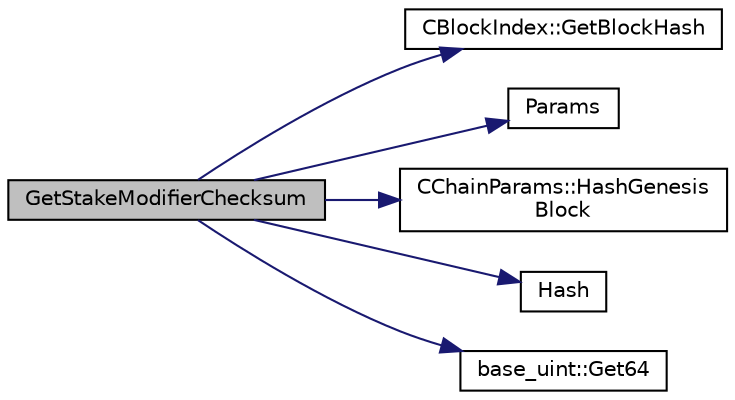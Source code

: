 digraph "GetStakeModifierChecksum"
{
  edge [fontname="Helvetica",fontsize="10",labelfontname="Helvetica",labelfontsize="10"];
  node [fontname="Helvetica",fontsize="10",shape=record];
  rankdir="LR";
  Node18 [label="GetStakeModifierChecksum",height=0.2,width=0.4,color="black", fillcolor="grey75", style="filled", fontcolor="black"];
  Node18 -> Node19 [color="midnightblue",fontsize="10",style="solid",fontname="Helvetica"];
  Node19 [label="CBlockIndex::GetBlockHash",height=0.2,width=0.4,color="black", fillcolor="white", style="filled",URL="$class_c_block_index.html#a98490a2788c65cdd6ae9002b004dd74c"];
  Node18 -> Node20 [color="midnightblue",fontsize="10",style="solid",fontname="Helvetica"];
  Node20 [label="Params",height=0.2,width=0.4,color="black", fillcolor="white", style="filled",URL="$chainparams_8cpp.html#ace5c5b706d71a324a417dd2db394fd4a",tooltip="Return the currently selected parameters. "];
  Node18 -> Node21 [color="midnightblue",fontsize="10",style="solid",fontname="Helvetica"];
  Node21 [label="CChainParams::HashGenesis\lBlock",height=0.2,width=0.4,color="black", fillcolor="white", style="filled",URL="$class_c_chain_params.html#a68e10a5e6ad16a5c2bfa0a8a1c8f4c4b"];
  Node18 -> Node22 [color="midnightblue",fontsize="10",style="solid",fontname="Helvetica"];
  Node22 [label="Hash",height=0.2,width=0.4,color="black", fillcolor="white", style="filled",URL="$hash_8h.html#a12c5e981d7f5f2850027fd5e932eff61",tooltip="Compute the 256-bit hash of a std::string. "];
  Node18 -> Node23 [color="midnightblue",fontsize="10",style="solid",fontname="Helvetica"];
  Node23 [label="base_uint::Get64",height=0.2,width=0.4,color="black", fillcolor="white", style="filled",URL="$classbase__uint.html#aae5336be1799bd2debf74efb1d2cc542"];
}
